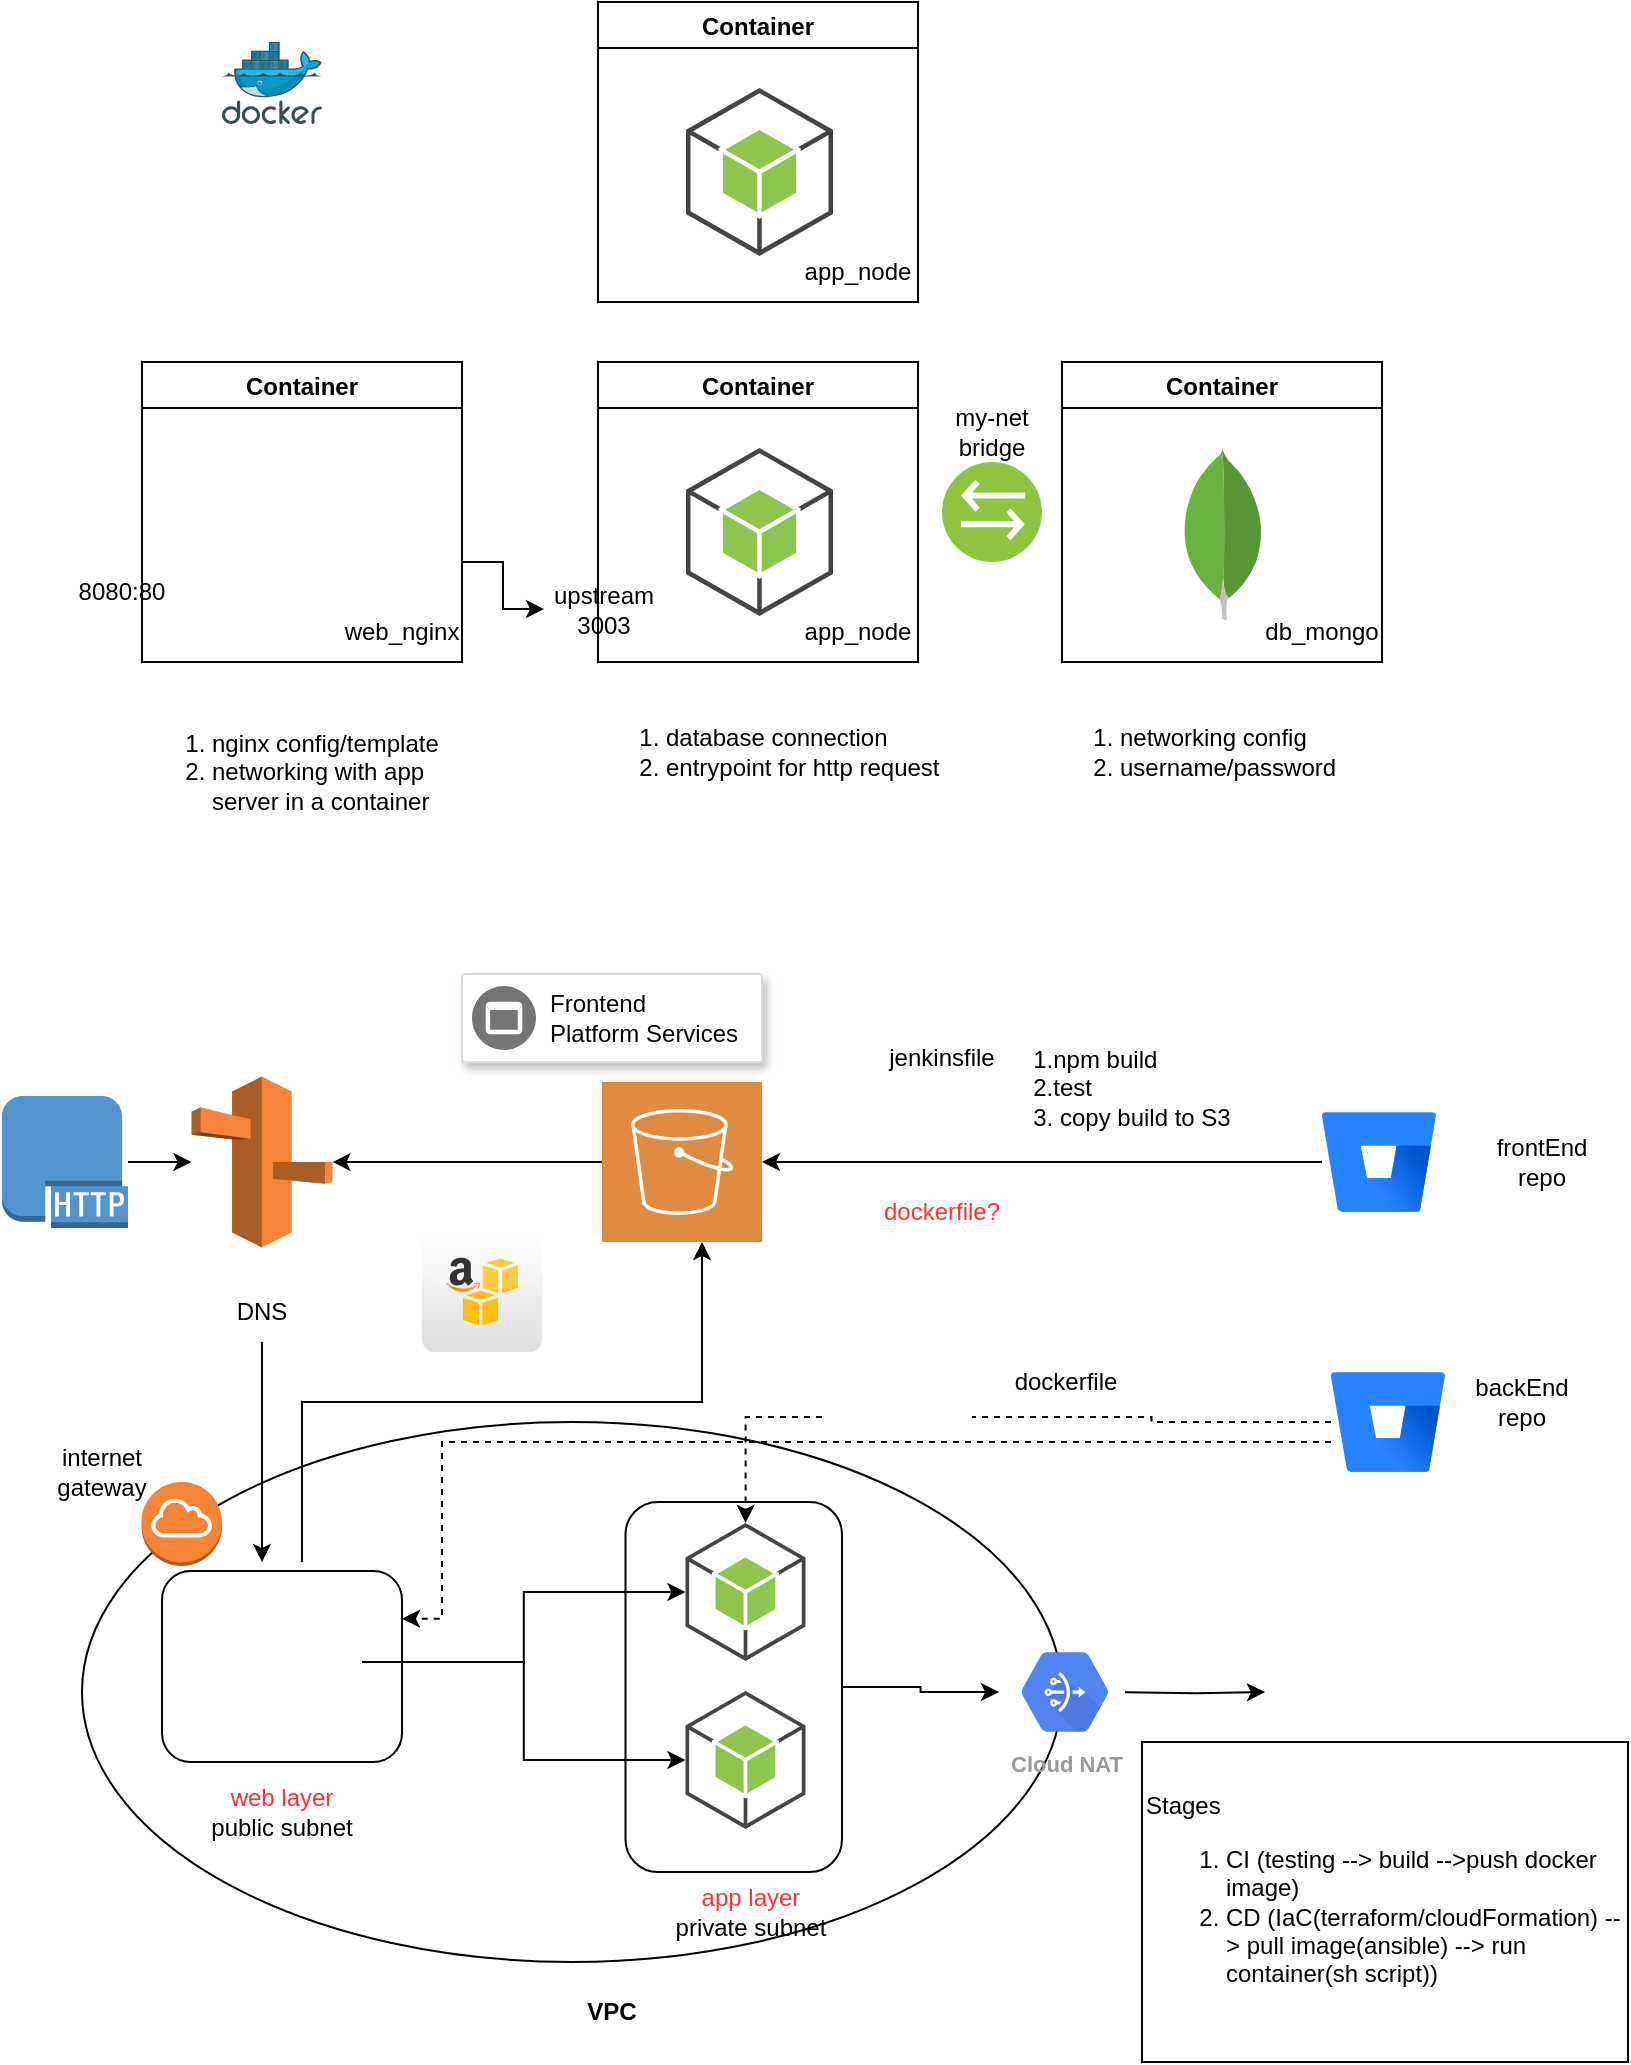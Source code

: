 <mxfile version="15.5.9" type="device"><diagram id="THpuUSiJ6IXhIf68HoCu" name="Page-1"><mxGraphModel dx="1426" dy="769" grid="1" gridSize="10" guides="1" tooltips="1" connect="1" arrows="1" fold="1" page="1" pageScale="1" pageWidth="850" pageHeight="1100" math="0" shadow="0"><root><mxCell id="0"/><mxCell id="1" parent="0"/><mxCell id="1F2M3vwZP23tNSIiGQ3f-52" style="edgeStyle=orthogonalEdgeStyle;rounded=0;orthogonalLoop=1;jettySize=auto;html=1;fontColor=#000000;" parent="1" target="1F2M3vwZP23tNSIiGQ3f-47" edge="1"><mxGeometry relative="1" as="geometry"><mxPoint x="571.5" y="885.1" as="sourcePoint"/></mxGeometry></mxCell><mxCell id="1F2M3vwZP23tNSIiGQ3f-37" value="" style="ellipse;whiteSpace=wrap;html=1;fontColor=#FF3333;align=left;" parent="1" vertex="1"><mxGeometry x="50" y="750" width="490" height="270" as="geometry"/></mxCell><mxCell id="1F2M3vwZP23tNSIiGQ3f-40" value="" style="rounded=1;whiteSpace=wrap;html=1;fontColor=#FF3333;align=left;" parent="1" vertex="1"><mxGeometry x="90" y="824.5" width="120" height="95.5" as="geometry"/></mxCell><mxCell id="oiu9mW0ez_qrSN0cV5T7-4" value="" style="edgeStyle=orthogonalEdgeStyle;rounded=0;orthogonalLoop=1;jettySize=auto;html=1;" edge="1" parent="1" source="1F2M3vwZP23tNSIiGQ3f-32" target="oiu9mW0ez_qrSN0cV5T7-2"><mxGeometry relative="1" as="geometry"/></mxCell><mxCell id="1F2M3vwZP23tNSIiGQ3f-32" value="" style="rounded=1;whiteSpace=wrap;html=1;fontColor=#FF3333;align=left;" parent="1" vertex="1"><mxGeometry x="321.75" y="790" width="108.25" height="185" as="geometry"/></mxCell><mxCell id="onRG9ZItXVPnouSFnuym-2" value="" style="sketch=0;aspect=fixed;html=1;points=[];align=center;image;fontSize=12;image=img/lib/mscae/Docker.svg;" parent="1" vertex="1"><mxGeometry x="120" y="60" width="50" height="41" as="geometry"/></mxCell><mxCell id="onRG9ZItXVPnouSFnuym-3" value="Container" style="swimlane;" parent="1" vertex="1"><mxGeometry x="80" y="220" width="160" height="150" as="geometry"/></mxCell><mxCell id="onRG9ZItXVPnouSFnuym-1" value="" style="shape=image;html=1;verticalAlign=top;verticalLabelPosition=bottom;labelBackgroundColor=#ffffff;imageAspect=0;aspect=fixed;image=https://cdn4.iconfinder.com/data/icons/logos-brands-5/24/nginx-128.png" parent="onRG9ZItXVPnouSFnuym-3" vertex="1"><mxGeometry x="35" y="40" width="90" height="90" as="geometry"/></mxCell><mxCell id="onRG9ZItXVPnouSFnuym-19" value="&lt;div&gt;web_nginx&lt;/div&gt;" style="text;html=1;strokeColor=none;fillColor=none;align=center;verticalAlign=middle;whiteSpace=wrap;rounded=0;" parent="onRG9ZItXVPnouSFnuym-3" vertex="1"><mxGeometry x="100" y="120" width="60" height="30" as="geometry"/></mxCell><mxCell id="onRG9ZItXVPnouSFnuym-26" value="8080:80" style="text;html=1;strokeColor=none;fillColor=none;align=center;verticalAlign=middle;whiteSpace=wrap;rounded=0;" parent="onRG9ZItXVPnouSFnuym-3" vertex="1"><mxGeometry x="-40" y="100" width="60" height="30" as="geometry"/></mxCell><mxCell id="onRG9ZItXVPnouSFnuym-4" value="Container" style="swimlane;" parent="1" vertex="1"><mxGeometry x="308" y="220" width="160" height="150" as="geometry"/></mxCell><mxCell id="onRG9ZItXVPnouSFnuym-6" value="" style="outlineConnect=0;dashed=0;verticalLabelPosition=bottom;verticalAlign=top;align=center;html=1;shape=mxgraph.aws3.android;fillColor=#8CC64F;gradientColor=none;" parent="onRG9ZItXVPnouSFnuym-4" vertex="1"><mxGeometry x="44" y="43" width="73.5" height="84" as="geometry"/></mxCell><mxCell id="onRG9ZItXVPnouSFnuym-20" value="app_node" style="text;html=1;strokeColor=none;fillColor=none;align=center;verticalAlign=middle;whiteSpace=wrap;rounded=0;" parent="onRG9ZItXVPnouSFnuym-4" vertex="1"><mxGeometry x="100" y="120" width="60" height="30" as="geometry"/></mxCell><mxCell id="onRG9ZItXVPnouSFnuym-23" value="&lt;div&gt;upstream&lt;/div&gt;&lt;div&gt;3003&lt;br&gt;&lt;/div&gt;" style="text;html=1;strokeColor=none;fillColor=none;align=center;verticalAlign=middle;whiteSpace=wrap;rounded=0;" parent="onRG9ZItXVPnouSFnuym-4" vertex="1"><mxGeometry x="-27" y="97" width="60" height="53" as="geometry"/></mxCell><mxCell id="onRG9ZItXVPnouSFnuym-7" value="Container" style="swimlane;" parent="1" vertex="1"><mxGeometry x="540" y="220" width="160" height="150" as="geometry"/></mxCell><mxCell id="onRG9ZItXVPnouSFnuym-9" value="" style="dashed=0;outlineConnect=0;html=1;align=center;labelPosition=center;verticalLabelPosition=bottom;verticalAlign=top;shape=mxgraph.weblogos.mongodb" parent="onRG9ZItXVPnouSFnuym-7" vertex="1"><mxGeometry x="60" y="43" width="41.2" height="86.2" as="geometry"/></mxCell><mxCell id="onRG9ZItXVPnouSFnuym-21" value="db_mongo" style="text;html=1;strokeColor=none;fillColor=none;align=center;verticalAlign=middle;whiteSpace=wrap;rounded=0;" parent="onRG9ZItXVPnouSFnuym-7" vertex="1"><mxGeometry x="100" y="120" width="60" height="30" as="geometry"/></mxCell><mxCell id="onRG9ZItXVPnouSFnuym-12" value="&lt;ol&gt;&lt;li&gt;nginx config/template&lt;/li&gt;&lt;li&gt;networking with app server in a container&lt;br&gt;&lt;/li&gt;&lt;/ol&gt;" style="text;html=1;strokeColor=none;fillColor=none;align=left;verticalAlign=middle;whiteSpace=wrap;rounded=0;" parent="1" vertex="1"><mxGeometry x="73" y="380" width="180" height="90" as="geometry"/></mxCell><mxCell id="onRG9ZItXVPnouSFnuym-13" value="&lt;ol&gt;&lt;li&gt;database connection&lt;br&gt;&lt;/li&gt;&lt;li&gt;entrypoint for http request&lt;br&gt;&lt;/li&gt;&lt;/ol&gt;" style="text;html=1;strokeColor=none;fillColor=none;align=left;verticalAlign=middle;whiteSpace=wrap;rounded=0;" parent="1" vertex="1"><mxGeometry x="300" y="380" width="200" height="70" as="geometry"/></mxCell><mxCell id="onRG9ZItXVPnouSFnuym-14" value="&lt;ol&gt;&lt;li&gt;networking config&lt;/li&gt;&lt;li&gt;username/password&lt;br&gt;&lt;/li&gt;&lt;/ol&gt;" style="text;html=1;strokeColor=none;fillColor=none;align=left;verticalAlign=middle;whiteSpace=wrap;rounded=0;" parent="1" vertex="1"><mxGeometry x="527" y="380" width="200" height="70" as="geometry"/></mxCell><mxCell id="onRG9ZItXVPnouSFnuym-15" value="" style="aspect=fixed;perimeter=ellipsePerimeter;html=1;align=center;shadow=0;dashed=0;fontColor=#4277BB;labelBackgroundColor=#ffffff;fontSize=12;spacingTop=3;image;image=img/lib/ibm/vpc/Bridge.svg;" parent="1" vertex="1"><mxGeometry x="480" y="270" width="50" height="50" as="geometry"/></mxCell><mxCell id="onRG9ZItXVPnouSFnuym-16" value="&lt;div&gt;my-net&lt;/div&gt;&lt;div&gt;bridge&lt;br&gt;&lt;/div&gt;" style="text;html=1;strokeColor=none;fillColor=none;align=center;verticalAlign=middle;whiteSpace=wrap;rounded=0;" parent="1" vertex="1"><mxGeometry x="475" y="240" width="60" height="30" as="geometry"/></mxCell><mxCell id="onRG9ZItXVPnouSFnuym-17" value="Container" style="swimlane;" parent="1" vertex="1"><mxGeometry x="308" y="40" width="160" height="150" as="geometry"/></mxCell><mxCell id="onRG9ZItXVPnouSFnuym-18" value="" style="outlineConnect=0;dashed=0;verticalLabelPosition=bottom;verticalAlign=top;align=center;html=1;shape=mxgraph.aws3.android;fillColor=#8CC64F;gradientColor=none;" parent="onRG9ZItXVPnouSFnuym-17" vertex="1"><mxGeometry x="44" y="43" width="73.5" height="84" as="geometry"/></mxCell><mxCell id="onRG9ZItXVPnouSFnuym-22" value="app_node" style="text;html=1;strokeColor=none;fillColor=none;align=center;verticalAlign=middle;whiteSpace=wrap;rounded=0;" parent="onRG9ZItXVPnouSFnuym-17" vertex="1"><mxGeometry x="100" y="120" width="60" height="30" as="geometry"/></mxCell><mxCell id="onRG9ZItXVPnouSFnuym-25" style="edgeStyle=orthogonalEdgeStyle;rounded=0;orthogonalLoop=1;jettySize=auto;html=1;exitX=1;exitY=0;exitDx=0;exitDy=0;entryX=0;entryY=0.5;entryDx=0;entryDy=0;" parent="1" source="onRG9ZItXVPnouSFnuym-19" target="onRG9ZItXVPnouSFnuym-23" edge="1"><mxGeometry relative="1" as="geometry"/></mxCell><mxCell id="1F2M3vwZP23tNSIiGQ3f-10" value="" style="edgeStyle=orthogonalEdgeStyle;rounded=0;orthogonalLoop=1;jettySize=auto;html=1;" parent="1" source="1F2M3vwZP23tNSIiGQ3f-1" target="1F2M3vwZP23tNSIiGQ3f-9" edge="1"><mxGeometry relative="1" as="geometry"/></mxCell><mxCell id="1F2M3vwZP23tNSIiGQ3f-1" value="" style="sketch=0;pointerEvents=1;shadow=0;dashed=0;html=1;strokeColor=none;fillColor=#DF8C42;labelPosition=center;verticalLabelPosition=bottom;verticalAlign=top;align=center;outlineConnect=0;shape=mxgraph.veeam2.aws_s3;" parent="1" vertex="1"><mxGeometry x="310" y="580" width="80" height="80" as="geometry"/></mxCell><mxCell id="1F2M3vwZP23tNSIiGQ3f-2" value="" style="dashed=0;outlineConnect=0;html=1;align=center;labelPosition=center;verticalLabelPosition=bottom;verticalAlign=top;shape=mxgraph.webicons.aws_s3;gradientColor=#DFDEDE" parent="1" vertex="1"><mxGeometry x="220" y="655" width="60" height="60" as="geometry"/></mxCell><mxCell id="1F2M3vwZP23tNSIiGQ3f-3" value="" style="strokeColor=#dddddd;shadow=1;strokeWidth=1;rounded=1;absoluteArcSize=1;arcSize=2;" parent="1" vertex="1"><mxGeometry x="240" y="526" width="150" height="44" as="geometry"/></mxCell><mxCell id="1F2M3vwZP23tNSIiGQ3f-4" value="Frontend&#xA;Platform Services" style="sketch=0;dashed=0;connectable=0;html=1;fillColor=#757575;strokeColor=none;shape=mxgraph.gcp2.frontend_platform_services;part=1;labelPosition=right;verticalLabelPosition=middle;align=left;verticalAlign=middle;spacingLeft=5;fontSize=12;" parent="1F2M3vwZP23tNSIiGQ3f-3" vertex="1"><mxGeometry y="0.5" width="32" height="32" relative="1" as="geometry"><mxPoint x="5" y="-16" as="offset"/></mxGeometry></mxCell><mxCell id="1F2M3vwZP23tNSIiGQ3f-6" style="edgeStyle=orthogonalEdgeStyle;rounded=0;orthogonalLoop=1;jettySize=auto;html=1;exitX=0;exitY=0.5;exitDx=0;exitDy=0;" parent="1" source="1F2M3vwZP23tNSIiGQ3f-5" target="1F2M3vwZP23tNSIiGQ3f-1" edge="1"><mxGeometry relative="1" as="geometry"/></mxCell><mxCell id="1F2M3vwZP23tNSIiGQ3f-5" value="" style="image;image=img/lib/atlassian/Bitbucket_Logo.svg;" parent="1" vertex="1"><mxGeometry x="670" y="595" width="57" height="50" as="geometry"/></mxCell><mxCell id="1F2M3vwZP23tNSIiGQ3f-7" value="jenkinsfile" style="text;html=1;strokeColor=none;fillColor=none;align=center;verticalAlign=middle;whiteSpace=wrap;rounded=0;" parent="1" vertex="1"><mxGeometry x="450" y="552.5" width="60" height="30" as="geometry"/></mxCell><mxCell id="1F2M3vwZP23tNSIiGQ3f-8" value="&lt;font color=&quot;#FF3333&quot;&gt;dockerfile?&lt;/font&gt;" style="text;html=1;strokeColor=none;fillColor=none;align=center;verticalAlign=middle;whiteSpace=wrap;rounded=0;" parent="1" vertex="1"><mxGeometry x="450" y="630" width="60" height="30" as="geometry"/></mxCell><mxCell id="1F2M3vwZP23tNSIiGQ3f-9" value="" style="outlineConnect=0;dashed=0;verticalLabelPosition=bottom;verticalAlign=top;align=center;html=1;shape=mxgraph.aws3.route_53;fillColor=#F58536;gradientColor=none;" parent="1" vertex="1"><mxGeometry x="104.75" y="577.25" width="70.5" height="85.5" as="geometry"/></mxCell><mxCell id="1F2M3vwZP23tNSIiGQ3f-23" value="" style="edgeStyle=orthogonalEdgeStyle;rounded=0;orthogonalLoop=1;jettySize=auto;html=1;fontColor=#FF3333;" parent="1" source="1F2M3vwZP23tNSIiGQ3f-11" edge="1"><mxGeometry relative="1" as="geometry"><mxPoint x="140" y="820" as="targetPoint"/></mxGeometry></mxCell><mxCell id="1F2M3vwZP23tNSIiGQ3f-11" value="DNS" style="text;html=1;strokeColor=none;fillColor=none;align=center;verticalAlign=middle;whiteSpace=wrap;rounded=0;" parent="1" vertex="1"><mxGeometry x="110" y="680" width="60" height="30" as="geometry"/></mxCell><mxCell id="1F2M3vwZP23tNSIiGQ3f-12" value="frontEnd repo" style="text;html=1;strokeColor=none;fillColor=none;align=center;verticalAlign=middle;whiteSpace=wrap;rounded=0;" parent="1" vertex="1"><mxGeometry x="750" y="605" width="60" height="30" as="geometry"/></mxCell><mxCell id="1F2M3vwZP23tNSIiGQ3f-13" value="&lt;div align=&quot;left&quot;&gt;1.npm build&lt;/div&gt;&lt;div align=&quot;left&quot;&gt;2.test&lt;/div&gt;&lt;div align=&quot;left&quot;&gt;3. copy build to S3&lt;br&gt;&lt;/div&gt;" style="text;html=1;strokeColor=none;fillColor=none;align=center;verticalAlign=middle;whiteSpace=wrap;rounded=0;" parent="1" vertex="1"><mxGeometry x="510" y="550" width="130" height="65" as="geometry"/></mxCell><mxCell id="1F2M3vwZP23tNSIiGQ3f-55" style="edgeStyle=orthogonalEdgeStyle;rounded=0;orthogonalLoop=1;jettySize=auto;html=1;exitX=0;exitY=0.5;exitDx=0;exitDy=0;fontColor=#000000;dashed=1;startArrow=none;" parent="1" source="1F2M3vwZP23tNSIiGQ3f-60" target="1F2M3vwZP23tNSIiGQ3f-30" edge="1"><mxGeometry relative="1" as="geometry"/></mxCell><mxCell id="1F2M3vwZP23tNSIiGQ3f-56" style="edgeStyle=orthogonalEdgeStyle;rounded=0;orthogonalLoop=1;jettySize=auto;html=1;entryX=1;entryY=0.25;entryDx=0;entryDy=0;dashed=1;fontColor=#000000;" parent="1" source="1F2M3vwZP23tNSIiGQ3f-15" target="1F2M3vwZP23tNSIiGQ3f-40" edge="1"><mxGeometry relative="1" as="geometry"><Array as="points"><mxPoint x="230" y="760"/><mxPoint x="230" y="848"/></Array></mxGeometry></mxCell><mxCell id="1F2M3vwZP23tNSIiGQ3f-15" value="" style="image;image=img/lib/atlassian/Bitbucket_Logo.svg;" parent="1" vertex="1"><mxGeometry x="674.5" y="725" width="57" height="50" as="geometry"/></mxCell><mxCell id="1F2M3vwZP23tNSIiGQ3f-16" value="&lt;div&gt;backEnd&lt;/div&gt;&lt;div&gt;repo&lt;/div&gt;" style="text;html=1;strokeColor=none;fillColor=none;align=center;verticalAlign=middle;whiteSpace=wrap;rounded=0;" parent="1" vertex="1"><mxGeometry x="740" y="725" width="60" height="30" as="geometry"/></mxCell><mxCell id="1F2M3vwZP23tNSIiGQ3f-18" value="" style="edgeStyle=orthogonalEdgeStyle;rounded=0;orthogonalLoop=1;jettySize=auto;html=1;fontColor=#FF3333;" parent="1" target="1F2M3vwZP23tNSIiGQ3f-1" edge="1"><mxGeometry relative="1" as="geometry"><mxPoint x="160" y="820" as="sourcePoint"/><mxPoint x="200" y="740" as="targetPoint"/><Array as="points"><mxPoint x="160" y="740"/><mxPoint x="360" y="740"/></Array></mxGeometry></mxCell><mxCell id="1F2M3vwZP23tNSIiGQ3f-21" value="" style="edgeStyle=orthogonalEdgeStyle;rounded=0;orthogonalLoop=1;jettySize=auto;html=1;fontColor=#FF3333;" parent="1" source="1F2M3vwZP23tNSIiGQ3f-20" target="1F2M3vwZP23tNSIiGQ3f-9" edge="1"><mxGeometry relative="1" as="geometry"/></mxCell><mxCell id="1F2M3vwZP23tNSIiGQ3f-20" value="" style="outlineConnect=0;dashed=0;verticalLabelPosition=bottom;verticalAlign=top;align=center;html=1;shape=mxgraph.aws3.http_protocol;fillColor=#5294CF;gradientColor=none;fontColor=#FF3333;" parent="1" vertex="1"><mxGeometry x="10" y="587" width="63" height="66" as="geometry"/></mxCell><mxCell id="1F2M3vwZP23tNSIiGQ3f-33" value="" style="edgeStyle=orthogonalEdgeStyle;rounded=0;orthogonalLoop=1;jettySize=auto;html=1;fontColor=#FF3333;" parent="1" source="1F2M3vwZP23tNSIiGQ3f-24" target="1F2M3vwZP23tNSIiGQ3f-30" edge="1"><mxGeometry relative="1" as="geometry"/></mxCell><mxCell id="1F2M3vwZP23tNSIiGQ3f-38" style="edgeStyle=orthogonalEdgeStyle;rounded=0;orthogonalLoop=1;jettySize=auto;html=1;fontColor=#FF3333;entryX=0;entryY=0.5;entryDx=0;entryDy=0;entryPerimeter=0;" parent="1" source="1F2M3vwZP23tNSIiGQ3f-24" target="1F2M3vwZP23tNSIiGQ3f-34" edge="1"><mxGeometry relative="1" as="geometry"/></mxCell><mxCell id="1F2M3vwZP23tNSIiGQ3f-24" value="" style="shape=image;html=1;verticalAlign=top;verticalLabelPosition=bottom;labelBackgroundColor=#ffffff;imageAspect=0;aspect=fixed;image=https://cdn4.iconfinder.com/data/icons/logos-brands-5/24/nginx-128.png;fontColor=#FF3333;" parent="1" vertex="1"><mxGeometry x="110" y="830" width="80" height="80" as="geometry"/></mxCell><mxCell id="1F2M3vwZP23tNSIiGQ3f-30" value="" style="outlineConnect=0;dashed=0;verticalLabelPosition=bottom;verticalAlign=top;align=center;html=1;shape=mxgraph.aws3.android;fillColor=#8CC64F;gradientColor=none;" parent="1" vertex="1"><mxGeometry x="351.75" y="800.5" width="60" height="69" as="geometry"/></mxCell><mxCell id="1F2M3vwZP23tNSIiGQ3f-34" value="" style="outlineConnect=0;dashed=0;verticalLabelPosition=bottom;verticalAlign=top;align=center;html=1;shape=mxgraph.aws3.android;fillColor=#8CC64F;gradientColor=none;" parent="1" vertex="1"><mxGeometry x="351.75" y="884.5" width="60" height="69" as="geometry"/></mxCell><mxCell id="1F2M3vwZP23tNSIiGQ3f-36" value="&lt;div&gt;app layer&lt;/div&gt;&lt;div&gt;&lt;font color=&quot;#000000&quot;&gt;private subnet&lt;/font&gt;&lt;br&gt;&lt;/div&gt;" style="text;html=1;strokeColor=none;fillColor=none;align=center;verticalAlign=middle;whiteSpace=wrap;rounded=0;fontColor=#FF3333;" parent="1" vertex="1"><mxGeometry x="333" y="980" width="103.25" height="30" as="geometry"/></mxCell><mxCell id="1F2M3vwZP23tNSIiGQ3f-39" value="" style="outlineConnect=0;dashed=0;verticalLabelPosition=bottom;verticalAlign=top;align=center;html=1;shape=mxgraph.aws3.internet_gateway;fillColor=#F58534;gradientColor=none;fontColor=#FF3333;" parent="1" vertex="1"><mxGeometry x="79.75" y="780" width="40.25" height="42" as="geometry"/></mxCell><mxCell id="1F2M3vwZP23tNSIiGQ3f-42" value="&lt;div&gt;web layer&lt;/div&gt;&lt;div&gt;&lt;font color=&quot;#000000&quot;&gt;public subnet&lt;/font&gt;&lt;br&gt;&lt;/div&gt;" style="text;html=1;strokeColor=none;fillColor=none;align=center;verticalAlign=middle;whiteSpace=wrap;rounded=0;fontColor=#FF3333;" parent="1" vertex="1"><mxGeometry x="110" y="930" width="80" height="30" as="geometry"/></mxCell><mxCell id="1F2M3vwZP23tNSIiGQ3f-43" value="&lt;b&gt;&lt;font color=&quot;#000000&quot;&gt;VPC&lt;/font&gt;&lt;/b&gt;" style="text;html=1;strokeColor=none;fillColor=none;align=center;verticalAlign=middle;whiteSpace=wrap;rounded=0;fontColor=#FF3333;" parent="1" vertex="1"><mxGeometry x="285" y="1030" width="60" height="30" as="geometry"/></mxCell><mxCell id="1F2M3vwZP23tNSIiGQ3f-47" value="" style="shape=image;html=1;verticalAlign=top;verticalLabelPosition=bottom;labelBackgroundColor=#ffffff;imageAspect=0;aspect=fixed;image=https://cdn4.iconfinder.com/data/icons/logos-3/512/mongodb-2-128.png;fontColor=#000000;" parent="1" vertex="1"><mxGeometry x="641.5" y="840" width="90" height="90" as="geometry"/></mxCell><mxCell id="1F2M3vwZP23tNSIiGQ3f-57" value="dockerfile" style="text;html=1;strokeColor=none;fillColor=none;align=center;verticalAlign=middle;whiteSpace=wrap;rounded=0;fontColor=#000000;" parent="1" vertex="1"><mxGeometry x="511.5" y="715" width="60" height="30" as="geometry"/></mxCell><mxCell id="1F2M3vwZP23tNSIiGQ3f-58" value="Stages&lt;br&gt;&lt;ol&gt;&lt;li&gt;CI (testing --&amp;gt; build --&amp;gt;push docker image)&lt;br&gt;&lt;/li&gt;&lt;li&gt;CD (IaC(terraform/cloudFormation) --&amp;gt; pull image(ansible) --&amp;gt; run container(sh script))&lt;br&gt;&lt;/li&gt;&lt;/ol&gt;" style="text;html=1;strokeColor=default;fillColor=default;align=left;verticalAlign=middle;whiteSpace=wrap;rounded=0;fontColor=#000000;gradientColor=#ffffff;" parent="1" vertex="1"><mxGeometry x="580" y="910" width="243" height="160" as="geometry"/></mxCell><mxCell id="1F2M3vwZP23tNSIiGQ3f-60" value="" style="shape=image;html=1;verticalAlign=top;verticalLabelPosition=bottom;labelBackgroundColor=#ffffff;imageAspect=0;aspect=fixed;image=https://cdn0.iconfinder.com/data/icons/logos-21/40/Docker-128.png;fontColor=#000000;strokeColor=default;fillColor=default;gradientColor=#ffffff;" parent="1" vertex="1"><mxGeometry x="420" y="710" width="75" height="75" as="geometry"/></mxCell><mxCell id="1F2M3vwZP23tNSIiGQ3f-65" value="" style="edgeStyle=orthogonalEdgeStyle;rounded=0;orthogonalLoop=1;jettySize=auto;html=1;exitX=0;exitY=0.5;exitDx=0;exitDy=0;fontColor=#000000;dashed=1;endArrow=none;" parent="1" source="1F2M3vwZP23tNSIiGQ3f-15" target="1F2M3vwZP23tNSIiGQ3f-60" edge="1"><mxGeometry relative="1" as="geometry"><mxPoint x="674.5" y="750" as="sourcePoint"/><mxPoint x="381.8" y="800.5" as="targetPoint"/></mxGeometry></mxCell><mxCell id="oiu9mW0ez_qrSN0cV5T7-1" value="internet gateway" style="text;html=1;strokeColor=none;fillColor=none;align=center;verticalAlign=middle;whiteSpace=wrap;rounded=0;" vertex="1" parent="1"><mxGeometry x="30" y="760" width="60" height="30" as="geometry"/></mxCell><mxCell id="oiu9mW0ez_qrSN0cV5T7-2" value="Cloud NAT" style="sketch=0;html=1;fillColor=#5184F3;strokeColor=none;verticalAlign=top;labelPosition=center;verticalLabelPosition=bottom;align=center;spacingTop=-6;fontSize=11;fontStyle=1;fontColor=#999999;shape=mxgraph.gcp2.hexIcon;prIcon=cloud_nat" vertex="1" parent="1"><mxGeometry x="508.5" y="855.75" width="66" height="58.5" as="geometry"/></mxCell></root></mxGraphModel></diagram></mxfile>